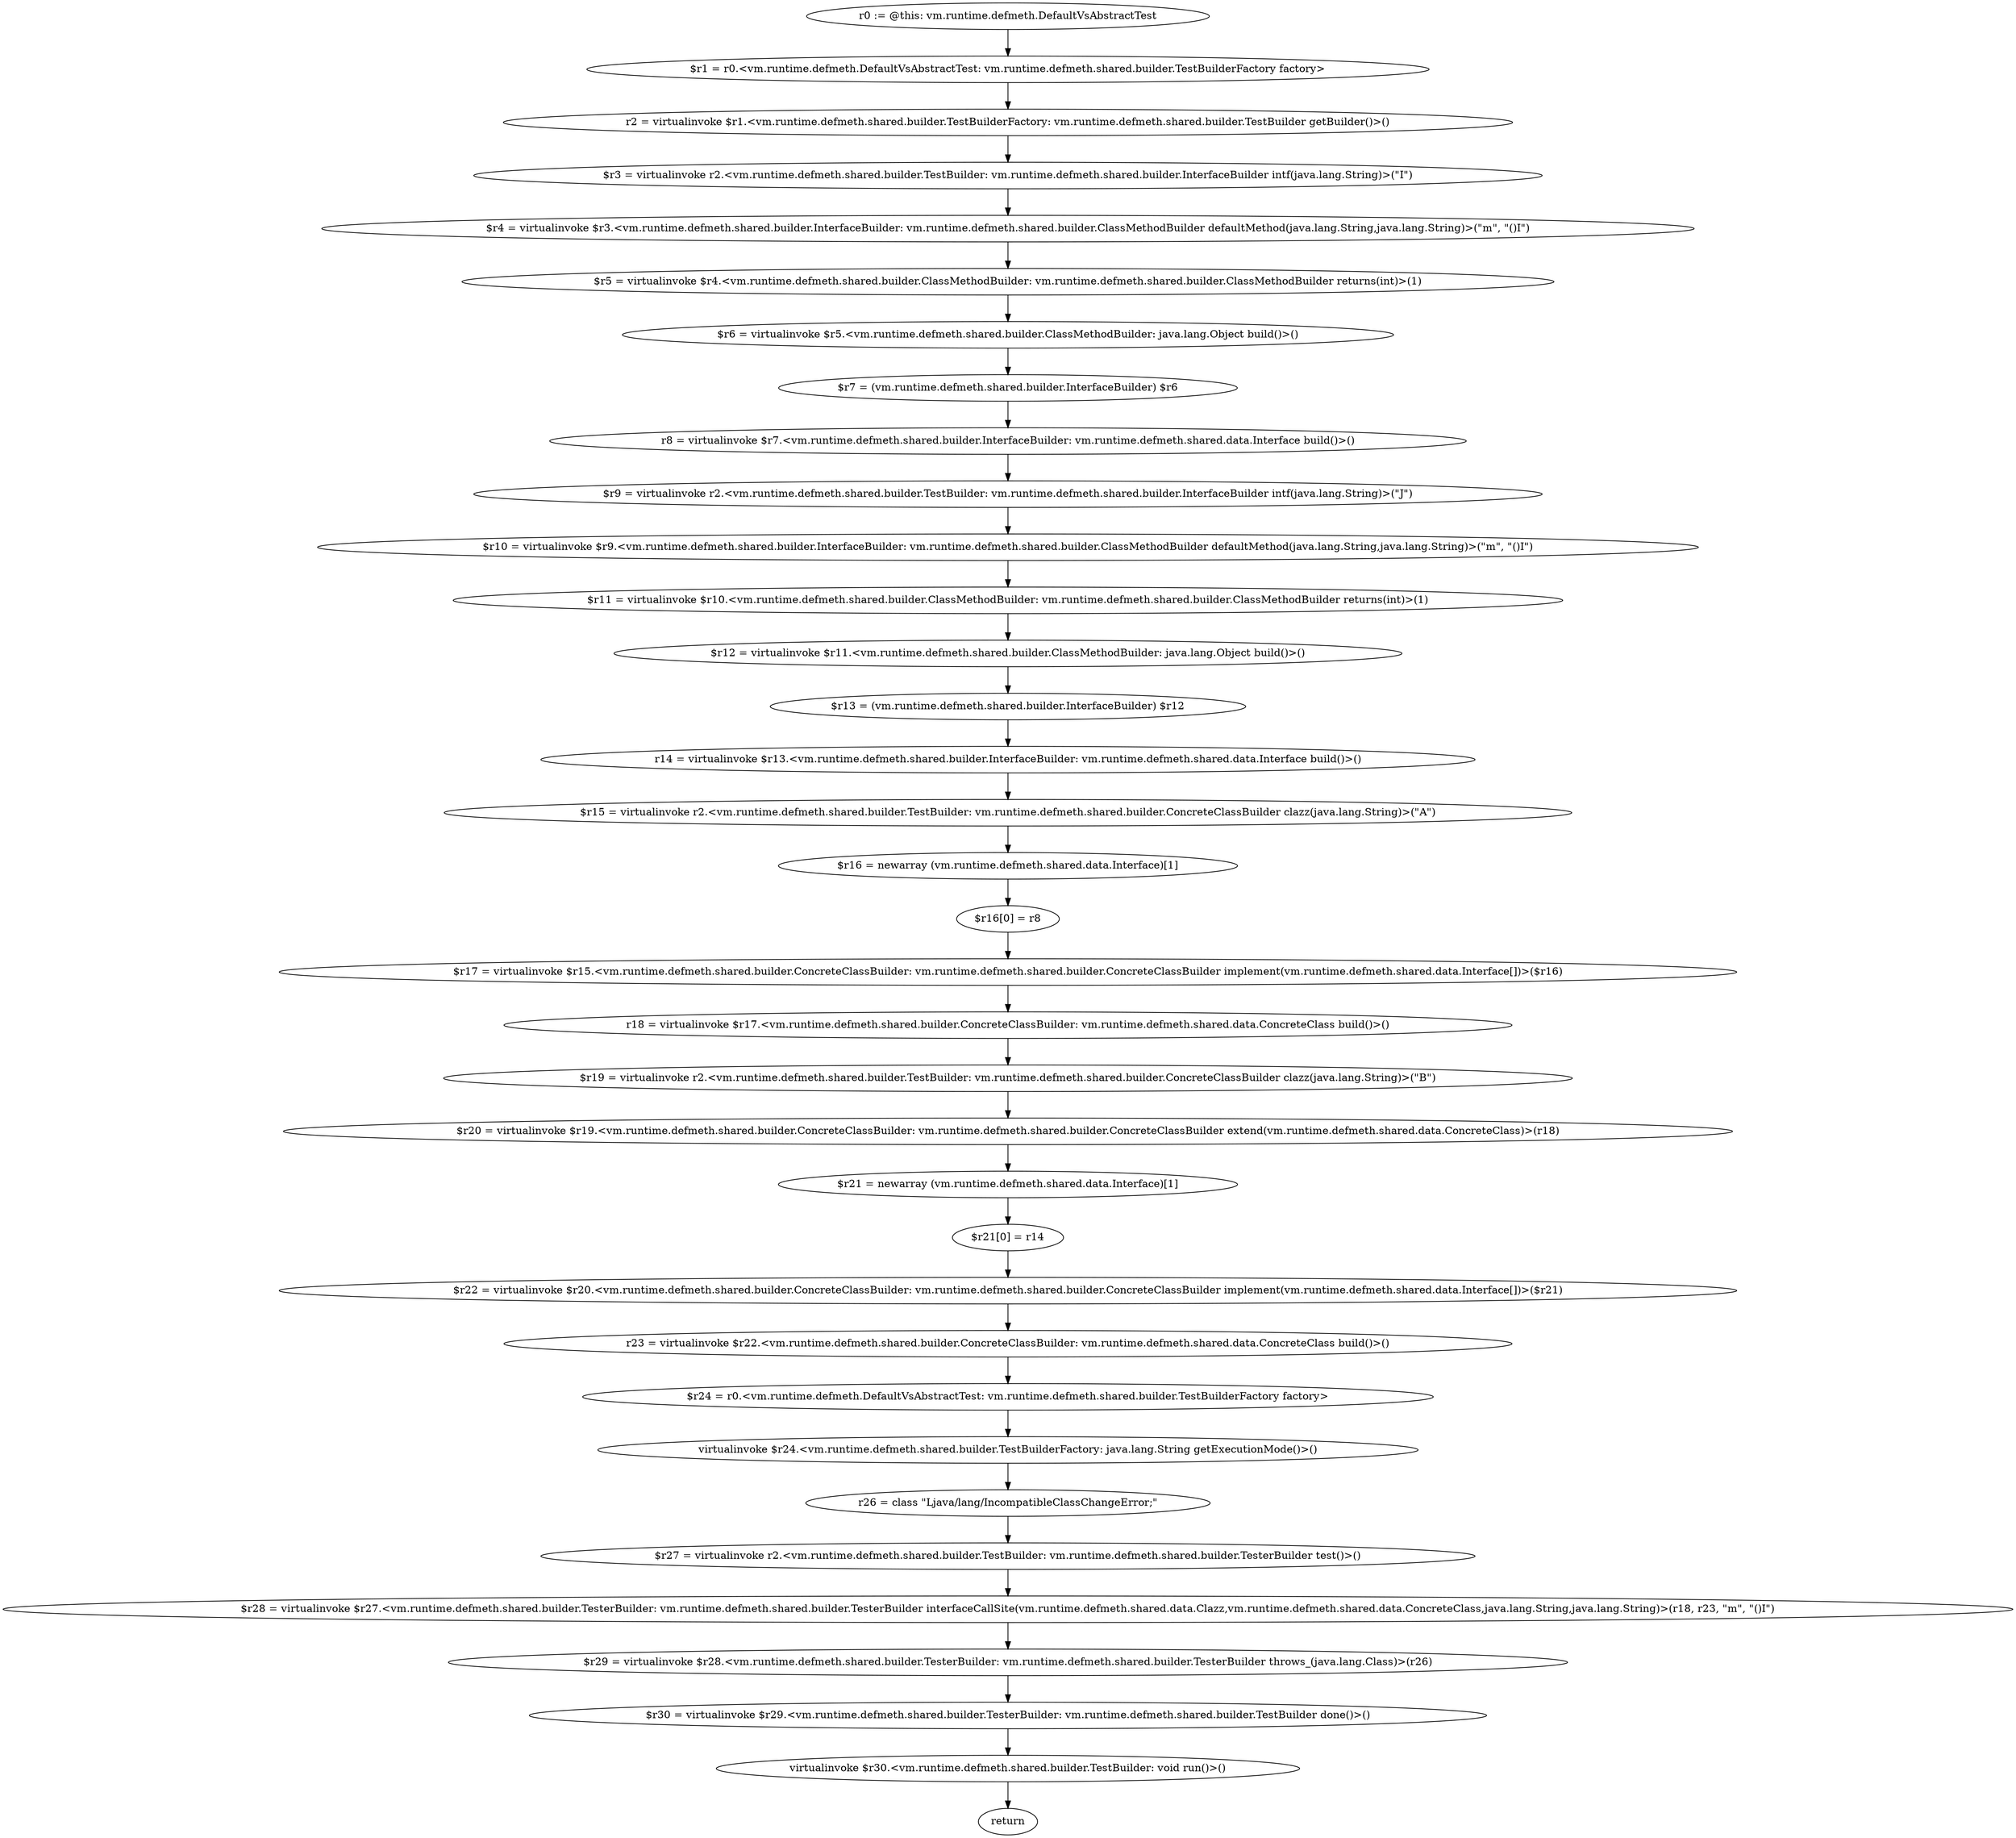 digraph "unitGraph" {
    "r0 := @this: vm.runtime.defmeth.DefaultVsAbstractTest"
    "$r1 = r0.<vm.runtime.defmeth.DefaultVsAbstractTest: vm.runtime.defmeth.shared.builder.TestBuilderFactory factory>"
    "r2 = virtualinvoke $r1.<vm.runtime.defmeth.shared.builder.TestBuilderFactory: vm.runtime.defmeth.shared.builder.TestBuilder getBuilder()>()"
    "$r3 = virtualinvoke r2.<vm.runtime.defmeth.shared.builder.TestBuilder: vm.runtime.defmeth.shared.builder.InterfaceBuilder intf(java.lang.String)>(\"I\")"
    "$r4 = virtualinvoke $r3.<vm.runtime.defmeth.shared.builder.InterfaceBuilder: vm.runtime.defmeth.shared.builder.ClassMethodBuilder defaultMethod(java.lang.String,java.lang.String)>(\"m\", \"()I\")"
    "$r5 = virtualinvoke $r4.<vm.runtime.defmeth.shared.builder.ClassMethodBuilder: vm.runtime.defmeth.shared.builder.ClassMethodBuilder returns(int)>(1)"
    "$r6 = virtualinvoke $r5.<vm.runtime.defmeth.shared.builder.ClassMethodBuilder: java.lang.Object build()>()"
    "$r7 = (vm.runtime.defmeth.shared.builder.InterfaceBuilder) $r6"
    "r8 = virtualinvoke $r7.<vm.runtime.defmeth.shared.builder.InterfaceBuilder: vm.runtime.defmeth.shared.data.Interface build()>()"
    "$r9 = virtualinvoke r2.<vm.runtime.defmeth.shared.builder.TestBuilder: vm.runtime.defmeth.shared.builder.InterfaceBuilder intf(java.lang.String)>(\"J\")"
    "$r10 = virtualinvoke $r9.<vm.runtime.defmeth.shared.builder.InterfaceBuilder: vm.runtime.defmeth.shared.builder.ClassMethodBuilder defaultMethod(java.lang.String,java.lang.String)>(\"m\", \"()I\")"
    "$r11 = virtualinvoke $r10.<vm.runtime.defmeth.shared.builder.ClassMethodBuilder: vm.runtime.defmeth.shared.builder.ClassMethodBuilder returns(int)>(1)"
    "$r12 = virtualinvoke $r11.<vm.runtime.defmeth.shared.builder.ClassMethodBuilder: java.lang.Object build()>()"
    "$r13 = (vm.runtime.defmeth.shared.builder.InterfaceBuilder) $r12"
    "r14 = virtualinvoke $r13.<vm.runtime.defmeth.shared.builder.InterfaceBuilder: vm.runtime.defmeth.shared.data.Interface build()>()"
    "$r15 = virtualinvoke r2.<vm.runtime.defmeth.shared.builder.TestBuilder: vm.runtime.defmeth.shared.builder.ConcreteClassBuilder clazz(java.lang.String)>(\"A\")"
    "$r16 = newarray (vm.runtime.defmeth.shared.data.Interface)[1]"
    "$r16[0] = r8"
    "$r17 = virtualinvoke $r15.<vm.runtime.defmeth.shared.builder.ConcreteClassBuilder: vm.runtime.defmeth.shared.builder.ConcreteClassBuilder implement(vm.runtime.defmeth.shared.data.Interface[])>($r16)"
    "r18 = virtualinvoke $r17.<vm.runtime.defmeth.shared.builder.ConcreteClassBuilder: vm.runtime.defmeth.shared.data.ConcreteClass build()>()"
    "$r19 = virtualinvoke r2.<vm.runtime.defmeth.shared.builder.TestBuilder: vm.runtime.defmeth.shared.builder.ConcreteClassBuilder clazz(java.lang.String)>(\"B\")"
    "$r20 = virtualinvoke $r19.<vm.runtime.defmeth.shared.builder.ConcreteClassBuilder: vm.runtime.defmeth.shared.builder.ConcreteClassBuilder extend(vm.runtime.defmeth.shared.data.ConcreteClass)>(r18)"
    "$r21 = newarray (vm.runtime.defmeth.shared.data.Interface)[1]"
    "$r21[0] = r14"
    "$r22 = virtualinvoke $r20.<vm.runtime.defmeth.shared.builder.ConcreteClassBuilder: vm.runtime.defmeth.shared.builder.ConcreteClassBuilder implement(vm.runtime.defmeth.shared.data.Interface[])>($r21)"
    "r23 = virtualinvoke $r22.<vm.runtime.defmeth.shared.builder.ConcreteClassBuilder: vm.runtime.defmeth.shared.data.ConcreteClass build()>()"
    "$r24 = r0.<vm.runtime.defmeth.DefaultVsAbstractTest: vm.runtime.defmeth.shared.builder.TestBuilderFactory factory>"
    "virtualinvoke $r24.<vm.runtime.defmeth.shared.builder.TestBuilderFactory: java.lang.String getExecutionMode()>()"
    "r26 = class \"Ljava/lang/IncompatibleClassChangeError;\""
    "$r27 = virtualinvoke r2.<vm.runtime.defmeth.shared.builder.TestBuilder: vm.runtime.defmeth.shared.builder.TesterBuilder test()>()"
    "$r28 = virtualinvoke $r27.<vm.runtime.defmeth.shared.builder.TesterBuilder: vm.runtime.defmeth.shared.builder.TesterBuilder interfaceCallSite(vm.runtime.defmeth.shared.data.Clazz,vm.runtime.defmeth.shared.data.ConcreteClass,java.lang.String,java.lang.String)>(r18, r23, \"m\", \"()I\")"
    "$r29 = virtualinvoke $r28.<vm.runtime.defmeth.shared.builder.TesterBuilder: vm.runtime.defmeth.shared.builder.TesterBuilder throws_(java.lang.Class)>(r26)"
    "$r30 = virtualinvoke $r29.<vm.runtime.defmeth.shared.builder.TesterBuilder: vm.runtime.defmeth.shared.builder.TestBuilder done()>()"
    "virtualinvoke $r30.<vm.runtime.defmeth.shared.builder.TestBuilder: void run()>()"
    "return"
    "r0 := @this: vm.runtime.defmeth.DefaultVsAbstractTest"->"$r1 = r0.<vm.runtime.defmeth.DefaultVsAbstractTest: vm.runtime.defmeth.shared.builder.TestBuilderFactory factory>";
    "$r1 = r0.<vm.runtime.defmeth.DefaultVsAbstractTest: vm.runtime.defmeth.shared.builder.TestBuilderFactory factory>"->"r2 = virtualinvoke $r1.<vm.runtime.defmeth.shared.builder.TestBuilderFactory: vm.runtime.defmeth.shared.builder.TestBuilder getBuilder()>()";
    "r2 = virtualinvoke $r1.<vm.runtime.defmeth.shared.builder.TestBuilderFactory: vm.runtime.defmeth.shared.builder.TestBuilder getBuilder()>()"->"$r3 = virtualinvoke r2.<vm.runtime.defmeth.shared.builder.TestBuilder: vm.runtime.defmeth.shared.builder.InterfaceBuilder intf(java.lang.String)>(\"I\")";
    "$r3 = virtualinvoke r2.<vm.runtime.defmeth.shared.builder.TestBuilder: vm.runtime.defmeth.shared.builder.InterfaceBuilder intf(java.lang.String)>(\"I\")"->"$r4 = virtualinvoke $r3.<vm.runtime.defmeth.shared.builder.InterfaceBuilder: vm.runtime.defmeth.shared.builder.ClassMethodBuilder defaultMethod(java.lang.String,java.lang.String)>(\"m\", \"()I\")";
    "$r4 = virtualinvoke $r3.<vm.runtime.defmeth.shared.builder.InterfaceBuilder: vm.runtime.defmeth.shared.builder.ClassMethodBuilder defaultMethod(java.lang.String,java.lang.String)>(\"m\", \"()I\")"->"$r5 = virtualinvoke $r4.<vm.runtime.defmeth.shared.builder.ClassMethodBuilder: vm.runtime.defmeth.shared.builder.ClassMethodBuilder returns(int)>(1)";
    "$r5 = virtualinvoke $r4.<vm.runtime.defmeth.shared.builder.ClassMethodBuilder: vm.runtime.defmeth.shared.builder.ClassMethodBuilder returns(int)>(1)"->"$r6 = virtualinvoke $r5.<vm.runtime.defmeth.shared.builder.ClassMethodBuilder: java.lang.Object build()>()";
    "$r6 = virtualinvoke $r5.<vm.runtime.defmeth.shared.builder.ClassMethodBuilder: java.lang.Object build()>()"->"$r7 = (vm.runtime.defmeth.shared.builder.InterfaceBuilder) $r6";
    "$r7 = (vm.runtime.defmeth.shared.builder.InterfaceBuilder) $r6"->"r8 = virtualinvoke $r7.<vm.runtime.defmeth.shared.builder.InterfaceBuilder: vm.runtime.defmeth.shared.data.Interface build()>()";
    "r8 = virtualinvoke $r7.<vm.runtime.defmeth.shared.builder.InterfaceBuilder: vm.runtime.defmeth.shared.data.Interface build()>()"->"$r9 = virtualinvoke r2.<vm.runtime.defmeth.shared.builder.TestBuilder: vm.runtime.defmeth.shared.builder.InterfaceBuilder intf(java.lang.String)>(\"J\")";
    "$r9 = virtualinvoke r2.<vm.runtime.defmeth.shared.builder.TestBuilder: vm.runtime.defmeth.shared.builder.InterfaceBuilder intf(java.lang.String)>(\"J\")"->"$r10 = virtualinvoke $r9.<vm.runtime.defmeth.shared.builder.InterfaceBuilder: vm.runtime.defmeth.shared.builder.ClassMethodBuilder defaultMethod(java.lang.String,java.lang.String)>(\"m\", \"()I\")";
    "$r10 = virtualinvoke $r9.<vm.runtime.defmeth.shared.builder.InterfaceBuilder: vm.runtime.defmeth.shared.builder.ClassMethodBuilder defaultMethod(java.lang.String,java.lang.String)>(\"m\", \"()I\")"->"$r11 = virtualinvoke $r10.<vm.runtime.defmeth.shared.builder.ClassMethodBuilder: vm.runtime.defmeth.shared.builder.ClassMethodBuilder returns(int)>(1)";
    "$r11 = virtualinvoke $r10.<vm.runtime.defmeth.shared.builder.ClassMethodBuilder: vm.runtime.defmeth.shared.builder.ClassMethodBuilder returns(int)>(1)"->"$r12 = virtualinvoke $r11.<vm.runtime.defmeth.shared.builder.ClassMethodBuilder: java.lang.Object build()>()";
    "$r12 = virtualinvoke $r11.<vm.runtime.defmeth.shared.builder.ClassMethodBuilder: java.lang.Object build()>()"->"$r13 = (vm.runtime.defmeth.shared.builder.InterfaceBuilder) $r12";
    "$r13 = (vm.runtime.defmeth.shared.builder.InterfaceBuilder) $r12"->"r14 = virtualinvoke $r13.<vm.runtime.defmeth.shared.builder.InterfaceBuilder: vm.runtime.defmeth.shared.data.Interface build()>()";
    "r14 = virtualinvoke $r13.<vm.runtime.defmeth.shared.builder.InterfaceBuilder: vm.runtime.defmeth.shared.data.Interface build()>()"->"$r15 = virtualinvoke r2.<vm.runtime.defmeth.shared.builder.TestBuilder: vm.runtime.defmeth.shared.builder.ConcreteClassBuilder clazz(java.lang.String)>(\"A\")";
    "$r15 = virtualinvoke r2.<vm.runtime.defmeth.shared.builder.TestBuilder: vm.runtime.defmeth.shared.builder.ConcreteClassBuilder clazz(java.lang.String)>(\"A\")"->"$r16 = newarray (vm.runtime.defmeth.shared.data.Interface)[1]";
    "$r16 = newarray (vm.runtime.defmeth.shared.data.Interface)[1]"->"$r16[0] = r8";
    "$r16[0] = r8"->"$r17 = virtualinvoke $r15.<vm.runtime.defmeth.shared.builder.ConcreteClassBuilder: vm.runtime.defmeth.shared.builder.ConcreteClassBuilder implement(vm.runtime.defmeth.shared.data.Interface[])>($r16)";
    "$r17 = virtualinvoke $r15.<vm.runtime.defmeth.shared.builder.ConcreteClassBuilder: vm.runtime.defmeth.shared.builder.ConcreteClassBuilder implement(vm.runtime.defmeth.shared.data.Interface[])>($r16)"->"r18 = virtualinvoke $r17.<vm.runtime.defmeth.shared.builder.ConcreteClassBuilder: vm.runtime.defmeth.shared.data.ConcreteClass build()>()";
    "r18 = virtualinvoke $r17.<vm.runtime.defmeth.shared.builder.ConcreteClassBuilder: vm.runtime.defmeth.shared.data.ConcreteClass build()>()"->"$r19 = virtualinvoke r2.<vm.runtime.defmeth.shared.builder.TestBuilder: vm.runtime.defmeth.shared.builder.ConcreteClassBuilder clazz(java.lang.String)>(\"B\")";
    "$r19 = virtualinvoke r2.<vm.runtime.defmeth.shared.builder.TestBuilder: vm.runtime.defmeth.shared.builder.ConcreteClassBuilder clazz(java.lang.String)>(\"B\")"->"$r20 = virtualinvoke $r19.<vm.runtime.defmeth.shared.builder.ConcreteClassBuilder: vm.runtime.defmeth.shared.builder.ConcreteClassBuilder extend(vm.runtime.defmeth.shared.data.ConcreteClass)>(r18)";
    "$r20 = virtualinvoke $r19.<vm.runtime.defmeth.shared.builder.ConcreteClassBuilder: vm.runtime.defmeth.shared.builder.ConcreteClassBuilder extend(vm.runtime.defmeth.shared.data.ConcreteClass)>(r18)"->"$r21 = newarray (vm.runtime.defmeth.shared.data.Interface)[1]";
    "$r21 = newarray (vm.runtime.defmeth.shared.data.Interface)[1]"->"$r21[0] = r14";
    "$r21[0] = r14"->"$r22 = virtualinvoke $r20.<vm.runtime.defmeth.shared.builder.ConcreteClassBuilder: vm.runtime.defmeth.shared.builder.ConcreteClassBuilder implement(vm.runtime.defmeth.shared.data.Interface[])>($r21)";
    "$r22 = virtualinvoke $r20.<vm.runtime.defmeth.shared.builder.ConcreteClassBuilder: vm.runtime.defmeth.shared.builder.ConcreteClassBuilder implement(vm.runtime.defmeth.shared.data.Interface[])>($r21)"->"r23 = virtualinvoke $r22.<vm.runtime.defmeth.shared.builder.ConcreteClassBuilder: vm.runtime.defmeth.shared.data.ConcreteClass build()>()";
    "r23 = virtualinvoke $r22.<vm.runtime.defmeth.shared.builder.ConcreteClassBuilder: vm.runtime.defmeth.shared.data.ConcreteClass build()>()"->"$r24 = r0.<vm.runtime.defmeth.DefaultVsAbstractTest: vm.runtime.defmeth.shared.builder.TestBuilderFactory factory>";
    "$r24 = r0.<vm.runtime.defmeth.DefaultVsAbstractTest: vm.runtime.defmeth.shared.builder.TestBuilderFactory factory>"->"virtualinvoke $r24.<vm.runtime.defmeth.shared.builder.TestBuilderFactory: java.lang.String getExecutionMode()>()";
    "virtualinvoke $r24.<vm.runtime.defmeth.shared.builder.TestBuilderFactory: java.lang.String getExecutionMode()>()"->"r26 = class \"Ljava/lang/IncompatibleClassChangeError;\"";
    "r26 = class \"Ljava/lang/IncompatibleClassChangeError;\""->"$r27 = virtualinvoke r2.<vm.runtime.defmeth.shared.builder.TestBuilder: vm.runtime.defmeth.shared.builder.TesterBuilder test()>()";
    "$r27 = virtualinvoke r2.<vm.runtime.defmeth.shared.builder.TestBuilder: vm.runtime.defmeth.shared.builder.TesterBuilder test()>()"->"$r28 = virtualinvoke $r27.<vm.runtime.defmeth.shared.builder.TesterBuilder: vm.runtime.defmeth.shared.builder.TesterBuilder interfaceCallSite(vm.runtime.defmeth.shared.data.Clazz,vm.runtime.defmeth.shared.data.ConcreteClass,java.lang.String,java.lang.String)>(r18, r23, \"m\", \"()I\")";
    "$r28 = virtualinvoke $r27.<vm.runtime.defmeth.shared.builder.TesterBuilder: vm.runtime.defmeth.shared.builder.TesterBuilder interfaceCallSite(vm.runtime.defmeth.shared.data.Clazz,vm.runtime.defmeth.shared.data.ConcreteClass,java.lang.String,java.lang.String)>(r18, r23, \"m\", \"()I\")"->"$r29 = virtualinvoke $r28.<vm.runtime.defmeth.shared.builder.TesterBuilder: vm.runtime.defmeth.shared.builder.TesterBuilder throws_(java.lang.Class)>(r26)";
    "$r29 = virtualinvoke $r28.<vm.runtime.defmeth.shared.builder.TesterBuilder: vm.runtime.defmeth.shared.builder.TesterBuilder throws_(java.lang.Class)>(r26)"->"$r30 = virtualinvoke $r29.<vm.runtime.defmeth.shared.builder.TesterBuilder: vm.runtime.defmeth.shared.builder.TestBuilder done()>()";
    "$r30 = virtualinvoke $r29.<vm.runtime.defmeth.shared.builder.TesterBuilder: vm.runtime.defmeth.shared.builder.TestBuilder done()>()"->"virtualinvoke $r30.<vm.runtime.defmeth.shared.builder.TestBuilder: void run()>()";
    "virtualinvoke $r30.<vm.runtime.defmeth.shared.builder.TestBuilder: void run()>()"->"return";
}
